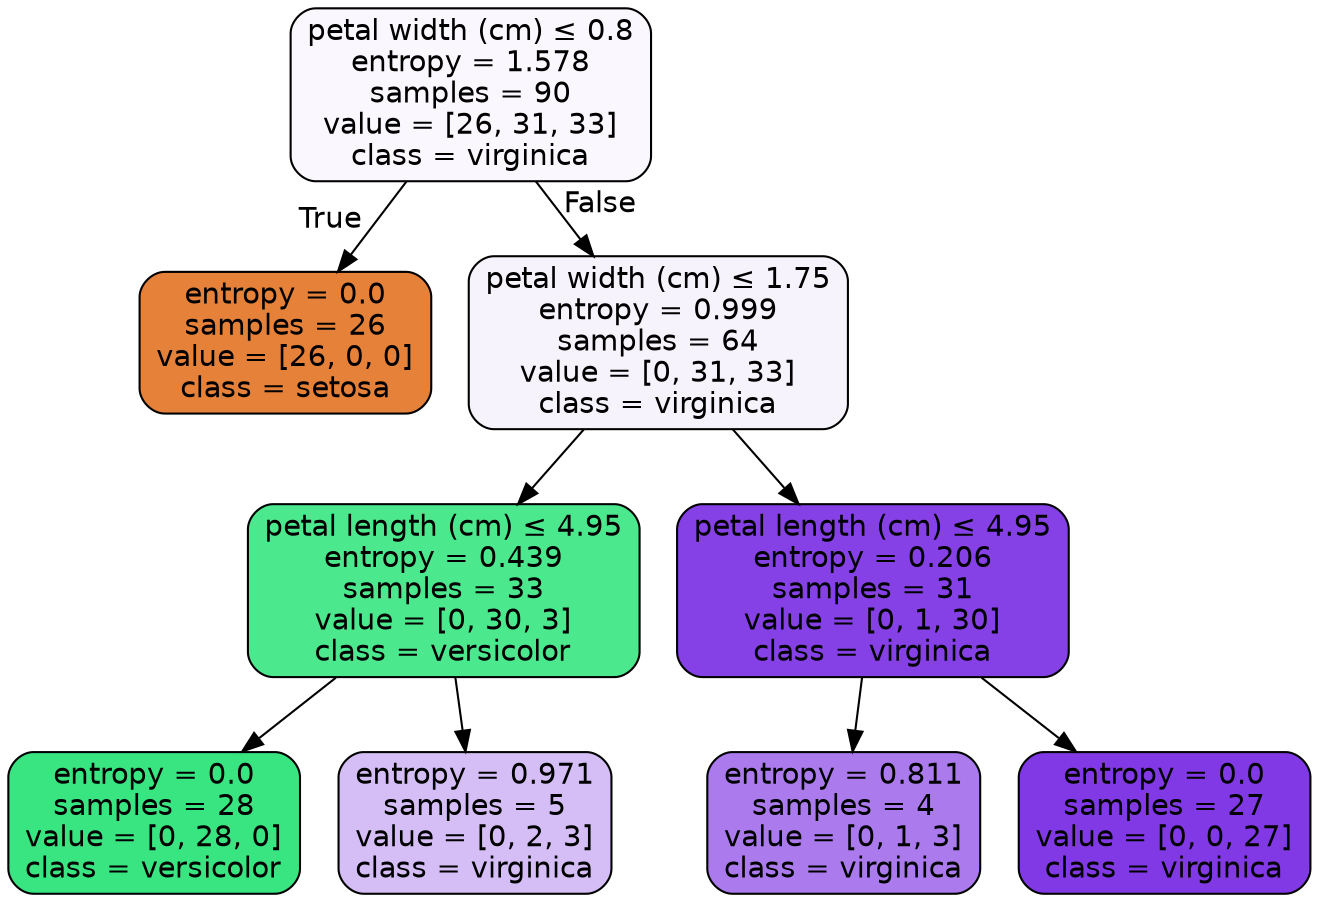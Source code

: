 digraph Tree {
node [shape=box, style="filled, rounded", color="black", fontname=helvetica] ;
edge [fontname=helvetica] ;
0 [label=<petal width (cm) &le; 0.8<br/>entropy = 1.578<br/>samples = 90<br/>value = [26, 31, 33]<br/>class = virginica>, fillcolor="#8139e509"] ;
1 [label=<entropy = 0.0<br/>samples = 26<br/>value = [26, 0, 0]<br/>class = setosa>, fillcolor="#e58139ff"] ;
0 -> 1 [labeldistance=2.5, labelangle=45, headlabel="True"] ;
2 [label=<petal width (cm) &le; 1.75<br/>entropy = 0.999<br/>samples = 64<br/>value = [0, 31, 33]<br/>class = virginica>, fillcolor="#8139e50f"] ;
0 -> 2 [labeldistance=2.5, labelangle=-45, headlabel="False"] ;
3 [label=<petal length (cm) &le; 4.95<br/>entropy = 0.439<br/>samples = 33<br/>value = [0, 30, 3]<br/>class = versicolor>, fillcolor="#39e581e6"] ;
2 -> 3 ;
4 [label=<entropy = 0.0<br/>samples = 28<br/>value = [0, 28, 0]<br/>class = versicolor>, fillcolor="#39e581ff"] ;
3 -> 4 ;
5 [label=<entropy = 0.971<br/>samples = 5<br/>value = [0, 2, 3]<br/>class = virginica>, fillcolor="#8139e555"] ;
3 -> 5 ;
6 [label=<petal length (cm) &le; 4.95<br/>entropy = 0.206<br/>samples = 31<br/>value = [0, 1, 30]<br/>class = virginica>, fillcolor="#8139e5f6"] ;
2 -> 6 ;
7 [label=<entropy = 0.811<br/>samples = 4<br/>value = [0, 1, 3]<br/>class = virginica>, fillcolor="#8139e5aa"] ;
6 -> 7 ;
8 [label=<entropy = 0.0<br/>samples = 27<br/>value = [0, 0, 27]<br/>class = virginica>, fillcolor="#8139e5ff"] ;
6 -> 8 ;
}